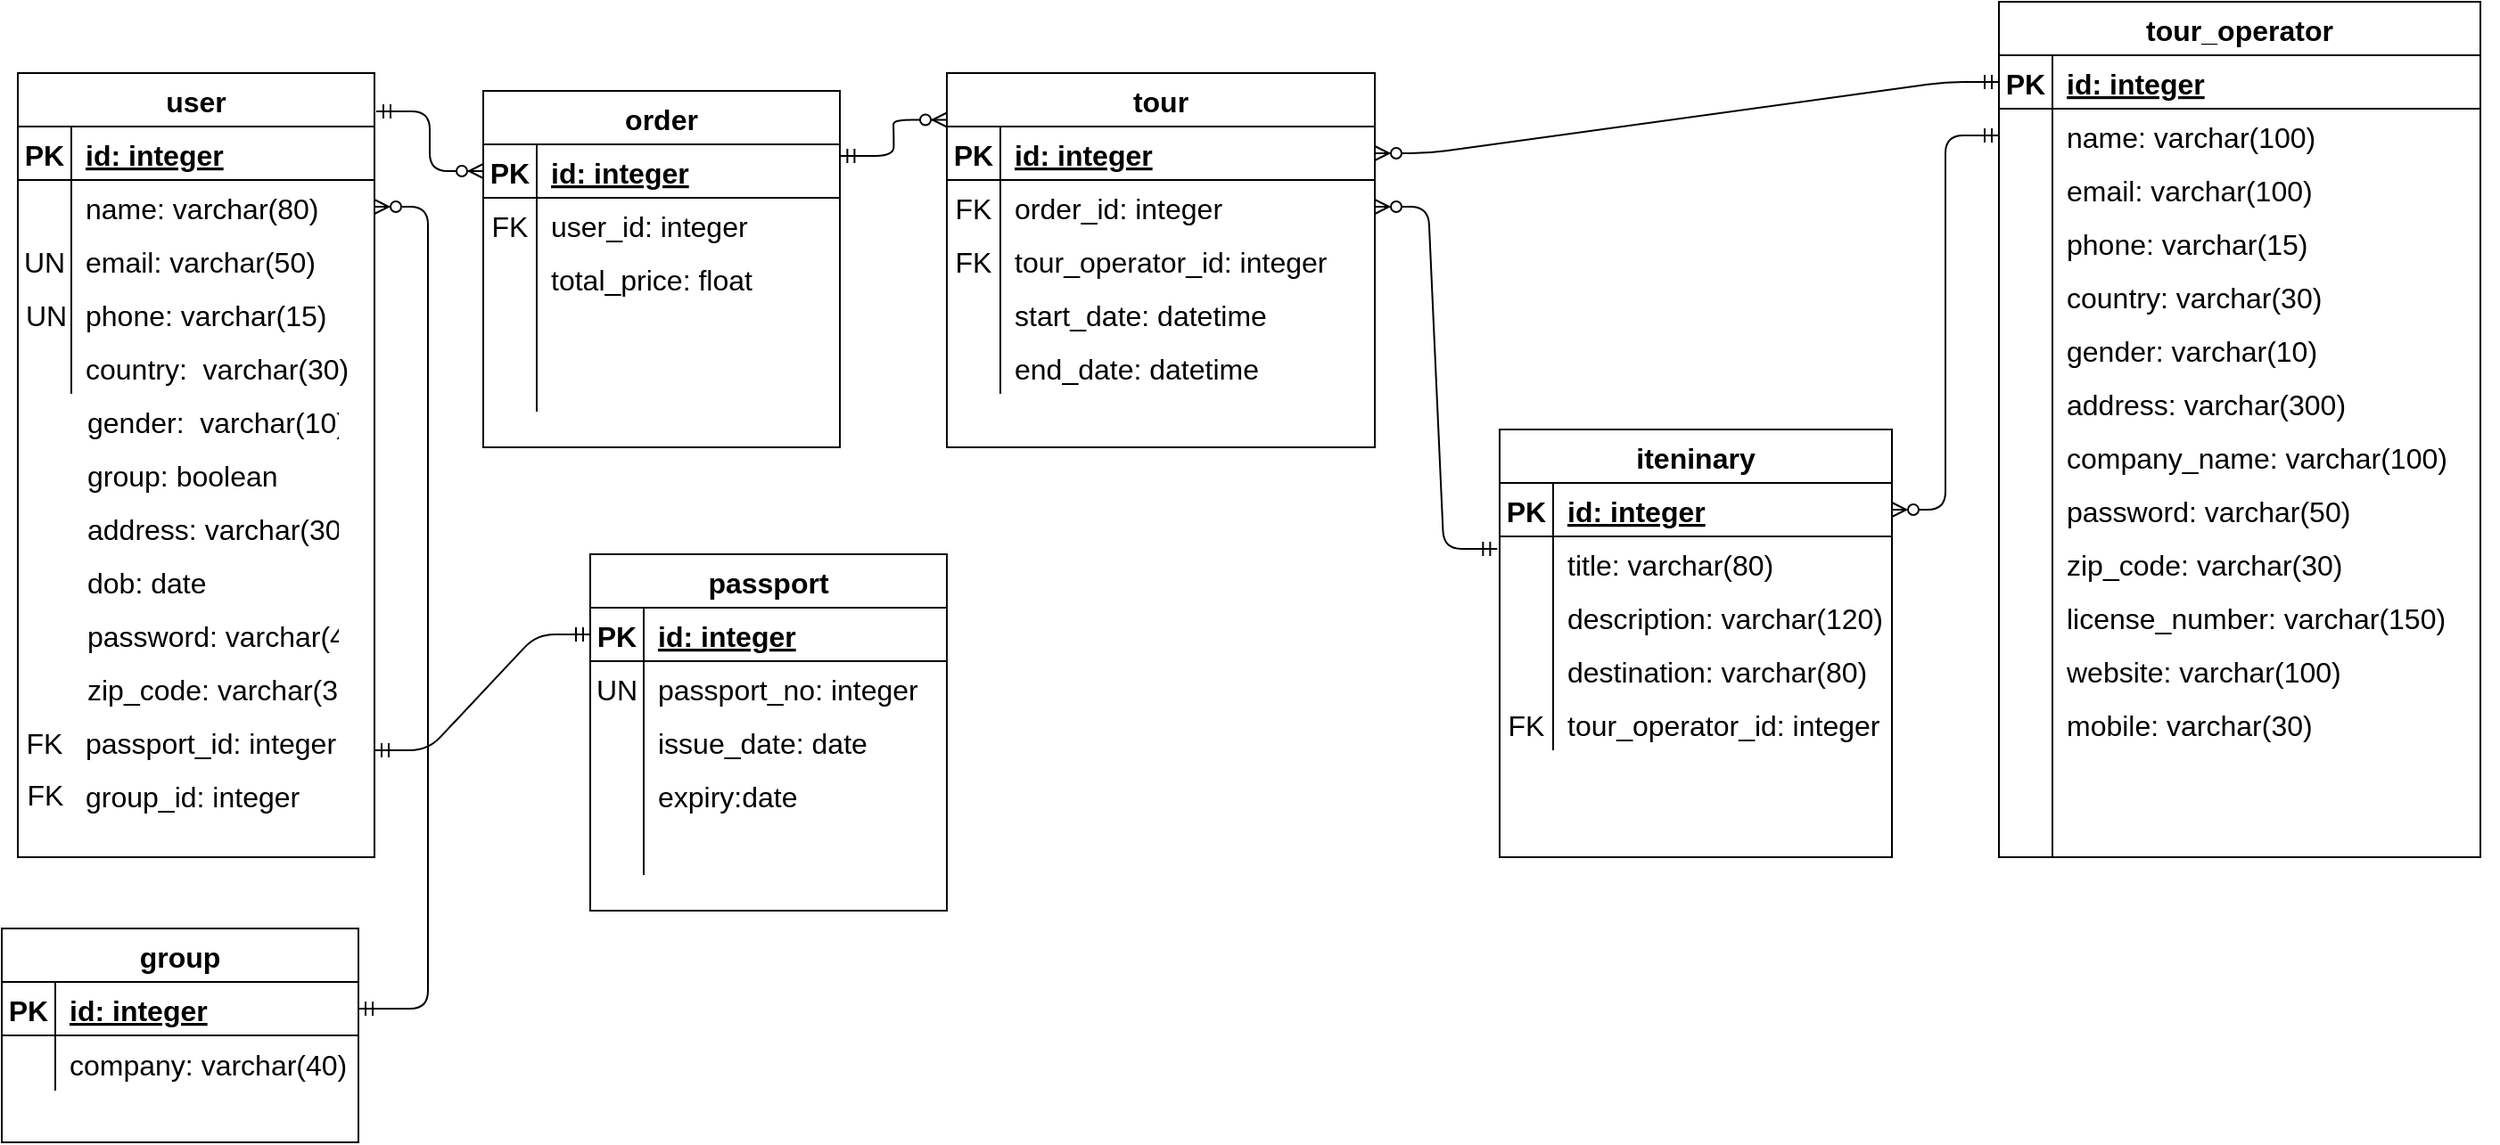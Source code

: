 <mxfile version="13.9.9" type="device"><diagram id="Da2ejsHxi2nJiYC8zxlM" name="Page-1"><mxGraphModel dx="852" dy="494" grid="1" gridSize="10" guides="1" tooltips="1" connect="1" arrows="1" fold="1" page="1" pageScale="1" pageWidth="1100" pageHeight="850" math="0" shadow="0"><root><mxCell id="0"/><mxCell id="1" parent="0"/><mxCell id="a6USynF8h2gaWxlv8OVu-45" value="order" style="shape=table;startSize=30;container=1;collapsible=1;childLayout=tableLayout;fixedRows=1;rowLines=0;fontStyle=1;align=center;resizeLast=1;fontSize=16;" parent="1" vertex="1"><mxGeometry x="590" y="90" width="200" height="200" as="geometry"/></mxCell><mxCell id="a6USynF8h2gaWxlv8OVu-46" value="" style="shape=partialRectangle;collapsible=0;dropTarget=0;pointerEvents=0;fillColor=none;top=0;left=0;bottom=1;right=0;points=[[0,0.5],[1,0.5]];portConstraint=eastwest;fontSize=16;" parent="a6USynF8h2gaWxlv8OVu-45" vertex="1"><mxGeometry y="30" width="200" height="30" as="geometry"/></mxCell><mxCell id="a6USynF8h2gaWxlv8OVu-47" value="PK" style="shape=partialRectangle;connectable=0;fillColor=none;top=0;left=0;bottom=0;right=0;fontStyle=1;overflow=hidden;fontSize=16;" parent="a6USynF8h2gaWxlv8OVu-46" vertex="1"><mxGeometry width="30" height="30" as="geometry"/></mxCell><mxCell id="a6USynF8h2gaWxlv8OVu-48" value="id: integer" style="shape=partialRectangle;connectable=0;fillColor=none;top=0;left=0;bottom=0;right=0;align=left;spacingLeft=6;fontStyle=5;overflow=hidden;fontSize=16;" parent="a6USynF8h2gaWxlv8OVu-46" vertex="1"><mxGeometry x="30" width="170" height="30" as="geometry"/></mxCell><mxCell id="a6USynF8h2gaWxlv8OVu-114" value="" style="shape=partialRectangle;collapsible=0;dropTarget=0;pointerEvents=0;fillColor=none;top=0;left=0;bottom=0;right=0;points=[[0,0.5],[1,0.5]];portConstraint=eastwest;fontSize=16;" parent="a6USynF8h2gaWxlv8OVu-45" vertex="1"><mxGeometry y="60" width="200" height="30" as="geometry"/></mxCell><mxCell id="a6USynF8h2gaWxlv8OVu-115" value="FK" style="shape=partialRectangle;connectable=0;fillColor=none;top=0;left=0;bottom=0;right=0;editable=1;overflow=hidden;fontSize=16;" parent="a6USynF8h2gaWxlv8OVu-114" vertex="1"><mxGeometry width="30" height="30" as="geometry"/></mxCell><mxCell id="a6USynF8h2gaWxlv8OVu-116" value="user_id: integer" style="shape=partialRectangle;connectable=0;fillColor=none;top=0;left=0;bottom=0;right=0;align=left;spacingLeft=6;overflow=hidden;fontSize=16;" parent="a6USynF8h2gaWxlv8OVu-114" vertex="1"><mxGeometry x="30" width="170" height="30" as="geometry"/></mxCell><mxCell id="a6USynF8h2gaWxlv8OVu-52" value="" style="shape=partialRectangle;collapsible=0;dropTarget=0;pointerEvents=0;fillColor=none;top=0;left=0;bottom=0;right=0;points=[[0,0.5],[1,0.5]];portConstraint=eastwest;fontSize=16;" parent="a6USynF8h2gaWxlv8OVu-45" vertex="1"><mxGeometry y="90" width="200" height="30" as="geometry"/></mxCell><mxCell id="a6USynF8h2gaWxlv8OVu-53" value="" style="shape=partialRectangle;connectable=0;fillColor=none;top=0;left=0;bottom=0;right=0;editable=1;overflow=hidden;fontSize=16;" parent="a6USynF8h2gaWxlv8OVu-52" vertex="1"><mxGeometry width="30" height="30" as="geometry"/></mxCell><mxCell id="a6USynF8h2gaWxlv8OVu-54" value="total_price: float" style="shape=partialRectangle;connectable=0;fillColor=none;top=0;left=0;bottom=0;right=0;align=left;spacingLeft=6;overflow=hidden;fontSize=16;" parent="a6USynF8h2gaWxlv8OVu-52" vertex="1"><mxGeometry x="30" width="170" height="30" as="geometry"/></mxCell><mxCell id="a6USynF8h2gaWxlv8OVu-49" value="" style="shape=partialRectangle;collapsible=0;dropTarget=0;pointerEvents=0;fillColor=none;top=0;left=0;bottom=0;right=0;points=[[0,0.5],[1,0.5]];portConstraint=eastwest;fontSize=16;" parent="a6USynF8h2gaWxlv8OVu-45" vertex="1"><mxGeometry y="120" width="200" height="30" as="geometry"/></mxCell><mxCell id="a6USynF8h2gaWxlv8OVu-50" value="" style="shape=partialRectangle;connectable=0;fillColor=none;top=0;left=0;bottom=0;right=0;editable=1;overflow=hidden;fontSize=16;" parent="a6USynF8h2gaWxlv8OVu-49" vertex="1"><mxGeometry width="30" height="30" as="geometry"/></mxCell><mxCell id="a6USynF8h2gaWxlv8OVu-51" value="" style="shape=partialRectangle;connectable=0;fillColor=none;top=0;left=0;bottom=0;right=0;align=left;spacingLeft=6;overflow=hidden;fontSize=16;" parent="a6USynF8h2gaWxlv8OVu-49" vertex="1"><mxGeometry x="30" width="170" height="30" as="geometry"/></mxCell><mxCell id="iSqsPtqDj1TWasRG_8F7-88" value="" style="shape=partialRectangle;collapsible=0;dropTarget=0;pointerEvents=0;fillColor=none;top=0;left=0;bottom=0;right=0;points=[[0,0.5],[1,0.5]];portConstraint=eastwest;fontSize=16;" parent="a6USynF8h2gaWxlv8OVu-45" vertex="1"><mxGeometry y="150" width="200" height="30" as="geometry"/></mxCell><mxCell id="iSqsPtqDj1TWasRG_8F7-89" value="" style="shape=partialRectangle;connectable=0;fillColor=none;top=0;left=0;bottom=0;right=0;editable=1;overflow=hidden;fontSize=16;" parent="iSqsPtqDj1TWasRG_8F7-88" vertex="1"><mxGeometry width="30" height="30" as="geometry"/></mxCell><mxCell id="iSqsPtqDj1TWasRG_8F7-90" value="" style="shape=partialRectangle;connectable=0;fillColor=none;top=0;left=0;bottom=0;right=0;align=left;spacingLeft=6;overflow=hidden;fontSize=16;" parent="iSqsPtqDj1TWasRG_8F7-88" vertex="1"><mxGeometry x="30" width="170" height="30" as="geometry"/></mxCell><mxCell id="a6USynF8h2gaWxlv8OVu-71" value="iteninary" style="shape=table;startSize=30;container=1;collapsible=1;childLayout=tableLayout;fixedRows=1;rowLines=0;fontStyle=1;align=center;resizeLast=1;fontSize=16;" parent="1" vertex="1"><mxGeometry x="1160" y="280" width="220" height="240" as="geometry"/></mxCell><mxCell id="a6USynF8h2gaWxlv8OVu-72" value="" style="shape=partialRectangle;collapsible=0;dropTarget=0;pointerEvents=0;fillColor=none;top=0;left=0;bottom=1;right=0;points=[[0,0.5],[1,0.5]];portConstraint=eastwest;fontSize=16;" parent="a6USynF8h2gaWxlv8OVu-71" vertex="1"><mxGeometry y="30" width="220" height="30" as="geometry"/></mxCell><mxCell id="a6USynF8h2gaWxlv8OVu-73" value="PK" style="shape=partialRectangle;connectable=0;fillColor=none;top=0;left=0;bottom=0;right=0;fontStyle=1;overflow=hidden;fontSize=16;" parent="a6USynF8h2gaWxlv8OVu-72" vertex="1"><mxGeometry width="30" height="30" as="geometry"/></mxCell><mxCell id="a6USynF8h2gaWxlv8OVu-74" value="id: integer" style="shape=partialRectangle;connectable=0;fillColor=none;top=0;left=0;bottom=0;right=0;align=left;spacingLeft=6;fontStyle=5;overflow=hidden;fontSize=16;" parent="a6USynF8h2gaWxlv8OVu-72" vertex="1"><mxGeometry x="30" width="190" height="30" as="geometry"/></mxCell><mxCell id="a6USynF8h2gaWxlv8OVu-75" value="" style="shape=partialRectangle;collapsible=0;dropTarget=0;pointerEvents=0;fillColor=none;top=0;left=0;bottom=0;right=0;points=[[0,0.5],[1,0.5]];portConstraint=eastwest;fontSize=16;" parent="a6USynF8h2gaWxlv8OVu-71" vertex="1"><mxGeometry y="60" width="220" height="30" as="geometry"/></mxCell><mxCell id="a6USynF8h2gaWxlv8OVu-76" value="" style="shape=partialRectangle;connectable=0;fillColor=none;top=0;left=0;bottom=0;right=0;editable=1;overflow=hidden;fontSize=16;" parent="a6USynF8h2gaWxlv8OVu-75" vertex="1"><mxGeometry width="30" height="30" as="geometry"/></mxCell><mxCell id="a6USynF8h2gaWxlv8OVu-77" value="title: varchar(80)" style="shape=partialRectangle;connectable=0;fillColor=none;top=0;left=0;bottom=0;right=0;align=left;spacingLeft=6;overflow=hidden;fontSize=16;fontStyle=0" parent="a6USynF8h2gaWxlv8OVu-75" vertex="1"><mxGeometry x="30" width="190" height="30" as="geometry"/></mxCell><mxCell id="a6USynF8h2gaWxlv8OVu-78" value="" style="shape=partialRectangle;collapsible=0;dropTarget=0;pointerEvents=0;fillColor=none;top=0;left=0;bottom=0;right=0;points=[[0,0.5],[1,0.5]];portConstraint=eastwest;fontSize=16;" parent="a6USynF8h2gaWxlv8OVu-71" vertex="1"><mxGeometry y="90" width="220" height="30" as="geometry"/></mxCell><mxCell id="a6USynF8h2gaWxlv8OVu-79" value="" style="shape=partialRectangle;connectable=0;fillColor=none;top=0;left=0;bottom=0;right=0;editable=1;overflow=hidden;fontSize=16;" parent="a6USynF8h2gaWxlv8OVu-78" vertex="1"><mxGeometry width="30" height="30" as="geometry"/></mxCell><mxCell id="a6USynF8h2gaWxlv8OVu-80" value="description: varchar(120)" style="shape=partialRectangle;connectable=0;fillColor=none;top=0;left=0;bottom=0;right=0;align=left;spacingLeft=6;overflow=hidden;fontSize=16;" parent="a6USynF8h2gaWxlv8OVu-78" vertex="1"><mxGeometry x="30" width="190" height="30" as="geometry"/></mxCell><mxCell id="a6USynF8h2gaWxlv8OVu-81" value="" style="shape=partialRectangle;collapsible=0;dropTarget=0;pointerEvents=0;fillColor=none;top=0;left=0;bottom=0;right=0;points=[[0,0.5],[1,0.5]];portConstraint=eastwest;fontSize=16;" parent="a6USynF8h2gaWxlv8OVu-71" vertex="1"><mxGeometry y="120" width="220" height="30" as="geometry"/></mxCell><mxCell id="a6USynF8h2gaWxlv8OVu-82" value="" style="shape=partialRectangle;connectable=0;fillColor=none;top=0;left=0;bottom=0;right=0;editable=1;overflow=hidden;fontSize=16;" parent="a6USynF8h2gaWxlv8OVu-81" vertex="1"><mxGeometry width="30" height="30" as="geometry"/></mxCell><mxCell id="a6USynF8h2gaWxlv8OVu-83" value="destination: varchar(80)" style="shape=partialRectangle;connectable=0;fillColor=none;top=0;left=0;bottom=0;right=0;align=left;spacingLeft=6;overflow=hidden;fontSize=16;" parent="a6USynF8h2gaWxlv8OVu-81" vertex="1"><mxGeometry x="30" width="190" height="30" as="geometry"/></mxCell><mxCell id="oy1CyoADvUpf__YZlZbS-114" value="" style="shape=partialRectangle;collapsible=0;dropTarget=0;pointerEvents=0;fillColor=none;top=0;left=0;bottom=0;right=0;points=[[0,0.5],[1,0.5]];portConstraint=eastwest;fontSize=16;" vertex="1" parent="a6USynF8h2gaWxlv8OVu-71"><mxGeometry y="150" width="220" height="30" as="geometry"/></mxCell><mxCell id="oy1CyoADvUpf__YZlZbS-115" value="FK" style="shape=partialRectangle;connectable=0;fillColor=none;top=0;left=0;bottom=0;right=0;editable=1;overflow=hidden;fontSize=16;" vertex="1" parent="oy1CyoADvUpf__YZlZbS-114"><mxGeometry width="30" height="30" as="geometry"/></mxCell><mxCell id="oy1CyoADvUpf__YZlZbS-116" value="tour_operator_id: integer" style="shape=partialRectangle;connectable=0;fillColor=none;top=0;left=0;bottom=0;right=0;align=left;spacingLeft=6;overflow=hidden;fontSize=16;" vertex="1" parent="oy1CyoADvUpf__YZlZbS-114"><mxGeometry x="30" width="190" height="30" as="geometry"/></mxCell><mxCell id="a6USynF8h2gaWxlv8OVu-100" value="" style="edgeStyle=entityRelationEdgeStyle;fontSize=16;html=1;endArrow=ERzeroToMany;startArrow=ERmandOne;entryX=1;entryY=0.5;entryDx=0;entryDy=0;exitX=0;exitY=0.5;exitDx=0;exitDy=0;" parent="1" source="a6USynF8h2gaWxlv8OVu-62" target="a6USynF8h2gaWxlv8OVu-72" edge="1"><mxGeometry width="100" height="100" relative="1" as="geometry"><mxPoint x="323" y="440" as="sourcePoint"/><mxPoint x="420" y="320" as="targetPoint"/></mxGeometry></mxCell><mxCell id="a6USynF8h2gaWxlv8OVu-102" value="" style="edgeStyle=entityRelationEdgeStyle;fontSize=16;html=1;endArrow=ERzeroToMany;startArrow=ERmandOne;exitX=1.005;exitY=0.049;exitDx=0;exitDy=0;exitPerimeter=0;entryX=0;entryY=0.5;entryDx=0;entryDy=0;" parent="1" source="a6USynF8h2gaWxlv8OVu-19" target="a6USynF8h2gaWxlv8OVu-46" edge="1"><mxGeometry width="100" height="100" relative="1" as="geometry"><mxPoint x="333" y="128" as="sourcePoint"/><mxPoint x="562" y="70" as="targetPoint"/></mxGeometry></mxCell><mxCell id="iSqsPtqDj1TWasRG_8F7-46" value="group" style="shape=table;startSize=30;container=1;collapsible=1;childLayout=tableLayout;fixedRows=1;rowLines=0;fontStyle=1;align=center;resizeLast=1;fontSize=16;" parent="1" vertex="1"><mxGeometry x="320" y="560" width="200" height="120" as="geometry"/></mxCell><mxCell id="iSqsPtqDj1TWasRG_8F7-47" value="" style="shape=partialRectangle;collapsible=0;dropTarget=0;pointerEvents=0;fillColor=none;top=0;left=0;bottom=1;right=0;points=[[0,0.5],[1,0.5]];portConstraint=eastwest;fontSize=16;" parent="iSqsPtqDj1TWasRG_8F7-46" vertex="1"><mxGeometry y="30" width="200" height="30" as="geometry"/></mxCell><mxCell id="iSqsPtqDj1TWasRG_8F7-48" value="PK" style="shape=partialRectangle;connectable=0;fillColor=none;top=0;left=0;bottom=0;right=0;fontStyle=1;overflow=hidden;fontSize=16;" parent="iSqsPtqDj1TWasRG_8F7-47" vertex="1"><mxGeometry width="30" height="30" as="geometry"/></mxCell><mxCell id="iSqsPtqDj1TWasRG_8F7-49" value="id: integer" style="shape=partialRectangle;connectable=0;fillColor=none;top=0;left=0;bottom=0;right=0;align=left;spacingLeft=6;fontStyle=5;overflow=hidden;fontSize=16;" parent="iSqsPtqDj1TWasRG_8F7-47" vertex="1"><mxGeometry x="30" width="170" height="30" as="geometry"/></mxCell><mxCell id="iSqsPtqDj1TWasRG_8F7-50" value="" style="shape=partialRectangle;collapsible=0;dropTarget=0;pointerEvents=0;fillColor=none;top=0;left=0;bottom=0;right=0;points=[[0,0.5],[1,0.5]];portConstraint=eastwest;fontSize=16;" parent="iSqsPtqDj1TWasRG_8F7-46" vertex="1"><mxGeometry y="60" width="200" height="31" as="geometry"/></mxCell><mxCell id="iSqsPtqDj1TWasRG_8F7-51" value="" style="shape=partialRectangle;connectable=0;fillColor=none;top=0;left=0;bottom=0;right=0;editable=1;overflow=hidden;fontSize=16;" parent="iSqsPtqDj1TWasRG_8F7-50" vertex="1"><mxGeometry width="30" height="31" as="geometry"/></mxCell><mxCell id="iSqsPtqDj1TWasRG_8F7-52" value="company: varchar(40)" style="shape=partialRectangle;connectable=0;fillColor=none;top=0;left=0;bottom=0;right=0;align=left;spacingLeft=6;overflow=hidden;fontSize=16;" parent="iSqsPtqDj1TWasRG_8F7-50" vertex="1"><mxGeometry x="30" width="170" height="31" as="geometry"/></mxCell><mxCell id="M0_MGIrFBbhq-MOaM2sU-30" value="" style="group;fontSize=16;" parent="1" vertex="1" connectable="0"><mxGeometry x="1450" y="40" width="270" height="510" as="geometry"/></mxCell><mxCell id="a6USynF8h2gaWxlv8OVu-58" value="tour_operator" style="shape=table;startSize=30;container=1;collapsible=1;childLayout=tableLayout;fixedRows=1;rowLines=0;fontStyle=1;align=center;resizeLast=1;fontSize=16;" parent="M0_MGIrFBbhq-MOaM2sU-30" vertex="1"><mxGeometry x="-10" width="270" height="480" as="geometry"/></mxCell><mxCell id="a6USynF8h2gaWxlv8OVu-59" value="" style="shape=partialRectangle;collapsible=0;dropTarget=0;pointerEvents=0;fillColor=none;top=0;left=0;bottom=1;right=0;points=[[0,0.5],[1,0.5]];portConstraint=eastwest;fontSize=16;" parent="a6USynF8h2gaWxlv8OVu-58" vertex="1"><mxGeometry y="30" width="270" height="30" as="geometry"/></mxCell><mxCell id="a6USynF8h2gaWxlv8OVu-60" value="PK" style="shape=partialRectangle;connectable=0;fillColor=none;top=0;left=0;bottom=0;right=0;fontStyle=1;overflow=hidden;fontSize=16;" parent="a6USynF8h2gaWxlv8OVu-59" vertex="1"><mxGeometry width="30" height="30" as="geometry"/></mxCell><mxCell id="a6USynF8h2gaWxlv8OVu-61" value="id: integer" style="shape=partialRectangle;connectable=0;fillColor=none;top=0;left=0;bottom=0;right=0;align=left;spacingLeft=6;fontStyle=5;overflow=hidden;fontSize=16;" parent="a6USynF8h2gaWxlv8OVu-59" vertex="1"><mxGeometry x="30" width="240" height="30" as="geometry"/></mxCell><mxCell id="a6USynF8h2gaWxlv8OVu-62" value="" style="shape=partialRectangle;collapsible=0;dropTarget=0;pointerEvents=0;fillColor=none;top=0;left=0;bottom=0;right=0;points=[[0,0.5],[1,0.5]];portConstraint=eastwest;fontSize=16;" parent="a6USynF8h2gaWxlv8OVu-58" vertex="1"><mxGeometry y="60" width="270" height="30" as="geometry"/></mxCell><mxCell id="a6USynF8h2gaWxlv8OVu-63" value="" style="shape=partialRectangle;connectable=0;fillColor=none;top=0;left=0;bottom=0;right=0;editable=1;overflow=hidden;fontSize=16;" parent="a6USynF8h2gaWxlv8OVu-62" vertex="1"><mxGeometry width="30" height="30" as="geometry"/></mxCell><mxCell id="a6USynF8h2gaWxlv8OVu-64" value="name: varchar(100)" style="shape=partialRectangle;connectable=0;fillColor=none;top=0;left=0;bottom=0;right=0;align=left;spacingLeft=6;overflow=hidden;fontSize=16;" parent="a6USynF8h2gaWxlv8OVu-62" vertex="1"><mxGeometry x="30" width="240" height="30" as="geometry"/></mxCell><mxCell id="a6USynF8h2gaWxlv8OVu-65" value="" style="shape=partialRectangle;collapsible=0;dropTarget=0;pointerEvents=0;fillColor=none;top=0;left=0;bottom=0;right=0;points=[[0,0.5],[1,0.5]];portConstraint=eastwest;fontSize=16;" parent="a6USynF8h2gaWxlv8OVu-58" vertex="1"><mxGeometry y="90" width="270" height="30" as="geometry"/></mxCell><mxCell id="a6USynF8h2gaWxlv8OVu-66" value="" style="shape=partialRectangle;connectable=0;fillColor=none;top=0;left=0;bottom=0;right=0;editable=1;overflow=hidden;fontSize=16;" parent="a6USynF8h2gaWxlv8OVu-65" vertex="1"><mxGeometry width="30" height="30" as="geometry"/></mxCell><mxCell id="a6USynF8h2gaWxlv8OVu-67" value="email: varchar(100)" style="shape=partialRectangle;connectable=0;fillColor=none;top=0;left=0;bottom=0;right=0;align=left;spacingLeft=6;overflow=hidden;fontSize=16;" parent="a6USynF8h2gaWxlv8OVu-65" vertex="1"><mxGeometry x="30" width="240" height="30" as="geometry"/></mxCell><mxCell id="a6USynF8h2gaWxlv8OVu-68" value="" style="shape=partialRectangle;collapsible=0;dropTarget=0;pointerEvents=0;fillColor=none;top=0;left=0;bottom=0;right=0;points=[[0,0.5],[1,0.5]];portConstraint=eastwest;fontSize=16;" parent="a6USynF8h2gaWxlv8OVu-58" vertex="1"><mxGeometry y="120" width="270" height="30" as="geometry"/></mxCell><mxCell id="a6USynF8h2gaWxlv8OVu-69" value="" style="shape=partialRectangle;connectable=0;fillColor=none;top=0;left=0;bottom=0;right=0;editable=1;overflow=hidden;fontSize=16;" parent="a6USynF8h2gaWxlv8OVu-68" vertex="1"><mxGeometry width="30" height="30" as="geometry"/></mxCell><mxCell id="a6USynF8h2gaWxlv8OVu-70" value="phone: varchar(15)" style="shape=partialRectangle;connectable=0;fillColor=none;top=0;left=0;bottom=0;right=0;align=left;spacingLeft=6;overflow=hidden;fontSize=16;" parent="a6USynF8h2gaWxlv8OVu-68" vertex="1"><mxGeometry x="30" width="240" height="30" as="geometry"/></mxCell><mxCell id="oy1CyoADvUpf__YZlZbS-77" value="" style="shape=partialRectangle;collapsible=0;dropTarget=0;pointerEvents=0;fillColor=none;top=0;left=0;bottom=0;right=0;points=[[0,0.5],[1,0.5]];portConstraint=eastwest;fontSize=16;" vertex="1" parent="a6USynF8h2gaWxlv8OVu-58"><mxGeometry y="150" width="270" height="30" as="geometry"/></mxCell><mxCell id="oy1CyoADvUpf__YZlZbS-78" value="" style="shape=partialRectangle;connectable=0;fillColor=none;top=0;left=0;bottom=0;right=0;editable=1;overflow=hidden;fontSize=16;" vertex="1" parent="oy1CyoADvUpf__YZlZbS-77"><mxGeometry width="30" height="30" as="geometry"/></mxCell><mxCell id="oy1CyoADvUpf__YZlZbS-79" value="country: varchar(30)" style="shape=partialRectangle;connectable=0;fillColor=none;top=0;left=0;bottom=0;right=0;align=left;spacingLeft=6;overflow=hidden;fontSize=16;" vertex="1" parent="oy1CyoADvUpf__YZlZbS-77"><mxGeometry x="30" width="240" height="30" as="geometry"/></mxCell><mxCell id="oy1CyoADvUpf__YZlZbS-80" value="" style="shape=partialRectangle;collapsible=0;dropTarget=0;pointerEvents=0;fillColor=none;top=0;left=0;bottom=0;right=0;points=[[0,0.5],[1,0.5]];portConstraint=eastwest;fontSize=16;" vertex="1" parent="a6USynF8h2gaWxlv8OVu-58"><mxGeometry y="180" width="270" height="30" as="geometry"/></mxCell><mxCell id="oy1CyoADvUpf__YZlZbS-81" value="" style="shape=partialRectangle;connectable=0;fillColor=none;top=0;left=0;bottom=0;right=0;editable=1;overflow=hidden;fontSize=16;" vertex="1" parent="oy1CyoADvUpf__YZlZbS-80"><mxGeometry width="30" height="30" as="geometry"/></mxCell><mxCell id="oy1CyoADvUpf__YZlZbS-82" value="gender: varchar(10)" style="shape=partialRectangle;connectable=0;fillColor=none;top=0;left=0;bottom=0;right=0;align=left;spacingLeft=6;overflow=hidden;fontSize=16;" vertex="1" parent="oy1CyoADvUpf__YZlZbS-80"><mxGeometry x="30" width="240" height="30" as="geometry"/></mxCell><mxCell id="oy1CyoADvUpf__YZlZbS-83" value="" style="shape=partialRectangle;collapsible=0;dropTarget=0;pointerEvents=0;fillColor=none;top=0;left=0;bottom=0;right=0;points=[[0,0.5],[1,0.5]];portConstraint=eastwest;fontSize=16;" vertex="1" parent="a6USynF8h2gaWxlv8OVu-58"><mxGeometry y="210" width="270" height="30" as="geometry"/></mxCell><mxCell id="oy1CyoADvUpf__YZlZbS-84" value="" style="shape=partialRectangle;connectable=0;fillColor=none;top=0;left=0;bottom=0;right=0;editable=1;overflow=hidden;fontSize=16;" vertex="1" parent="oy1CyoADvUpf__YZlZbS-83"><mxGeometry width="30" height="30" as="geometry"/></mxCell><mxCell id="oy1CyoADvUpf__YZlZbS-85" value="address: varchar(300)" style="shape=partialRectangle;connectable=0;fillColor=none;top=0;left=0;bottom=0;right=0;align=left;spacingLeft=6;overflow=hidden;fontSize=16;" vertex="1" parent="oy1CyoADvUpf__YZlZbS-83"><mxGeometry x="30" width="240" height="30" as="geometry"/></mxCell><mxCell id="oy1CyoADvUpf__YZlZbS-86" value="" style="shape=partialRectangle;collapsible=0;dropTarget=0;pointerEvents=0;fillColor=none;top=0;left=0;bottom=0;right=0;points=[[0,0.5],[1,0.5]];portConstraint=eastwest;fontSize=16;" vertex="1" parent="a6USynF8h2gaWxlv8OVu-58"><mxGeometry y="240" width="270" height="30" as="geometry"/></mxCell><mxCell id="oy1CyoADvUpf__YZlZbS-87" value="" style="shape=partialRectangle;connectable=0;fillColor=none;top=0;left=0;bottom=0;right=0;editable=1;overflow=hidden;fontSize=16;" vertex="1" parent="oy1CyoADvUpf__YZlZbS-86"><mxGeometry width="30" height="30" as="geometry"/></mxCell><mxCell id="oy1CyoADvUpf__YZlZbS-88" value="company_name: varchar(100)" style="shape=partialRectangle;connectable=0;fillColor=none;top=0;left=0;bottom=0;right=0;align=left;spacingLeft=6;overflow=hidden;fontSize=16;" vertex="1" parent="oy1CyoADvUpf__YZlZbS-86"><mxGeometry x="30" width="240" height="30" as="geometry"/></mxCell><mxCell id="oy1CyoADvUpf__YZlZbS-89" value="" style="shape=partialRectangle;collapsible=0;dropTarget=0;pointerEvents=0;fillColor=none;top=0;left=0;bottom=0;right=0;points=[[0,0.5],[1,0.5]];portConstraint=eastwest;fontSize=16;" vertex="1" parent="a6USynF8h2gaWxlv8OVu-58"><mxGeometry y="270" width="270" height="30" as="geometry"/></mxCell><mxCell id="oy1CyoADvUpf__YZlZbS-90" value="" style="shape=partialRectangle;connectable=0;fillColor=none;top=0;left=0;bottom=0;right=0;editable=1;overflow=hidden;fontSize=16;" vertex="1" parent="oy1CyoADvUpf__YZlZbS-89"><mxGeometry width="30" height="30" as="geometry"/></mxCell><mxCell id="oy1CyoADvUpf__YZlZbS-91" value="password: varchar(50)" style="shape=partialRectangle;connectable=0;fillColor=none;top=0;left=0;bottom=0;right=0;align=left;spacingLeft=6;overflow=hidden;fontSize=16;" vertex="1" parent="oy1CyoADvUpf__YZlZbS-89"><mxGeometry x="30" width="240" height="30" as="geometry"/></mxCell><mxCell id="oy1CyoADvUpf__YZlZbS-92" value="" style="shape=partialRectangle;collapsible=0;dropTarget=0;pointerEvents=0;fillColor=none;top=0;left=0;bottom=0;right=0;points=[[0,0.5],[1,0.5]];portConstraint=eastwest;fontSize=16;" vertex="1" parent="a6USynF8h2gaWxlv8OVu-58"><mxGeometry y="300" width="270" height="30" as="geometry"/></mxCell><mxCell id="oy1CyoADvUpf__YZlZbS-93" value="" style="shape=partialRectangle;connectable=0;fillColor=none;top=0;left=0;bottom=0;right=0;editable=1;overflow=hidden;fontSize=16;" vertex="1" parent="oy1CyoADvUpf__YZlZbS-92"><mxGeometry width="30" height="30" as="geometry"/></mxCell><mxCell id="oy1CyoADvUpf__YZlZbS-94" value="zip_code: varchar(30)" style="shape=partialRectangle;connectable=0;fillColor=none;top=0;left=0;bottom=0;right=0;align=left;spacingLeft=6;overflow=hidden;fontSize=16;" vertex="1" parent="oy1CyoADvUpf__YZlZbS-92"><mxGeometry x="30" width="240" height="30" as="geometry"/></mxCell><mxCell id="oy1CyoADvUpf__YZlZbS-95" value="" style="shape=partialRectangle;collapsible=0;dropTarget=0;pointerEvents=0;fillColor=none;top=0;left=0;bottom=0;right=0;points=[[0,0.5],[1,0.5]];portConstraint=eastwest;fontSize=16;" vertex="1" parent="a6USynF8h2gaWxlv8OVu-58"><mxGeometry y="330" width="270" height="30" as="geometry"/></mxCell><mxCell id="oy1CyoADvUpf__YZlZbS-96" value="" style="shape=partialRectangle;connectable=0;fillColor=none;top=0;left=0;bottom=0;right=0;editable=1;overflow=hidden;fontSize=16;" vertex="1" parent="oy1CyoADvUpf__YZlZbS-95"><mxGeometry width="30" height="30" as="geometry"/></mxCell><mxCell id="oy1CyoADvUpf__YZlZbS-97" value="license_number: varchar(150)" style="shape=partialRectangle;connectable=0;fillColor=none;top=0;left=0;bottom=0;right=0;align=left;spacingLeft=6;overflow=hidden;fontSize=16;" vertex="1" parent="oy1CyoADvUpf__YZlZbS-95"><mxGeometry x="30" width="240" height="30" as="geometry"/></mxCell><mxCell id="oy1CyoADvUpf__YZlZbS-98" value="" style="shape=partialRectangle;collapsible=0;dropTarget=0;pointerEvents=0;fillColor=none;top=0;left=0;bottom=0;right=0;points=[[0,0.5],[1,0.5]];portConstraint=eastwest;fontSize=16;" vertex="1" parent="a6USynF8h2gaWxlv8OVu-58"><mxGeometry y="360" width="270" height="30" as="geometry"/></mxCell><mxCell id="oy1CyoADvUpf__YZlZbS-99" value="" style="shape=partialRectangle;connectable=0;fillColor=none;top=0;left=0;bottom=0;right=0;editable=1;overflow=hidden;fontSize=16;" vertex="1" parent="oy1CyoADvUpf__YZlZbS-98"><mxGeometry width="30" height="30" as="geometry"/></mxCell><mxCell id="oy1CyoADvUpf__YZlZbS-100" value="website: varchar(100)" style="shape=partialRectangle;connectable=0;fillColor=none;top=0;left=0;bottom=0;right=0;align=left;spacingLeft=6;overflow=hidden;fontSize=16;" vertex="1" parent="oy1CyoADvUpf__YZlZbS-98"><mxGeometry x="30" width="240" height="30" as="geometry"/></mxCell><mxCell id="oy1CyoADvUpf__YZlZbS-101" value="" style="shape=partialRectangle;collapsible=0;dropTarget=0;pointerEvents=0;fillColor=none;top=0;left=0;bottom=0;right=0;points=[[0,0.5],[1,0.5]];portConstraint=eastwest;fontSize=16;" vertex="1" parent="a6USynF8h2gaWxlv8OVu-58"><mxGeometry y="390" width="270" height="30" as="geometry"/></mxCell><mxCell id="oy1CyoADvUpf__YZlZbS-102" value="" style="shape=partialRectangle;connectable=0;fillColor=none;top=0;left=0;bottom=0;right=0;editable=1;overflow=hidden;fontSize=16;" vertex="1" parent="oy1CyoADvUpf__YZlZbS-101"><mxGeometry width="30" height="30" as="geometry"/></mxCell><mxCell id="oy1CyoADvUpf__YZlZbS-103" value="mobile: varchar(30)" style="shape=partialRectangle;connectable=0;fillColor=none;top=0;left=0;bottom=0;right=0;align=left;spacingLeft=6;overflow=hidden;fontSize=16;" vertex="1" parent="oy1CyoADvUpf__YZlZbS-101"><mxGeometry x="30" width="240" height="30" as="geometry"/></mxCell><mxCell id="oy1CyoADvUpf__YZlZbS-104" value="" style="shape=partialRectangle;collapsible=0;dropTarget=0;pointerEvents=0;fillColor=none;top=0;left=0;bottom=0;right=0;points=[[0,0.5],[1,0.5]];portConstraint=eastwest;fontSize=16;" vertex="1" parent="a6USynF8h2gaWxlv8OVu-58"><mxGeometry y="420" width="270" height="30" as="geometry"/></mxCell><mxCell id="oy1CyoADvUpf__YZlZbS-105" value="" style="shape=partialRectangle;connectable=0;fillColor=none;top=0;left=0;bottom=0;right=0;editable=1;overflow=hidden;fontSize=16;" vertex="1" parent="oy1CyoADvUpf__YZlZbS-104"><mxGeometry width="30" height="30" as="geometry"/></mxCell><mxCell id="oy1CyoADvUpf__YZlZbS-106" value="" style="shape=partialRectangle;connectable=0;fillColor=none;top=0;left=0;bottom=0;right=0;align=left;spacingLeft=6;overflow=hidden;fontSize=16;" vertex="1" parent="oy1CyoADvUpf__YZlZbS-104"><mxGeometry x="30" width="240" height="30" as="geometry"/></mxCell><mxCell id="oy1CyoADvUpf__YZlZbS-107" value="" style="shape=partialRectangle;collapsible=0;dropTarget=0;pointerEvents=0;fillColor=none;top=0;left=0;bottom=0;right=0;points=[[0,0.5],[1,0.5]];portConstraint=eastwest;fontSize=16;" vertex="1" parent="a6USynF8h2gaWxlv8OVu-58"><mxGeometry y="450" width="270" height="30" as="geometry"/></mxCell><mxCell id="oy1CyoADvUpf__YZlZbS-108" value="" style="shape=partialRectangle;connectable=0;fillColor=none;top=0;left=0;bottom=0;right=0;editable=1;overflow=hidden;fontSize=16;" vertex="1" parent="oy1CyoADvUpf__YZlZbS-107"><mxGeometry width="30" height="30" as="geometry"/></mxCell><mxCell id="oy1CyoADvUpf__YZlZbS-109" value="" style="shape=partialRectangle;connectable=0;fillColor=none;top=0;left=0;bottom=0;right=0;align=left;spacingLeft=6;overflow=hidden;fontSize=16;" vertex="1" parent="oy1CyoADvUpf__YZlZbS-107"><mxGeometry x="30" width="240" height="30" as="geometry"/></mxCell><mxCell id="M0_MGIrFBbhq-MOaM2sU-31" value="tour" style="shape=table;startSize=30;container=1;collapsible=1;childLayout=tableLayout;fixedRows=1;rowLines=0;fontStyle=1;align=center;resizeLast=1;fontSize=16;" parent="1" vertex="1"><mxGeometry x="850" y="80" width="240" height="210" as="geometry"/></mxCell><mxCell id="M0_MGIrFBbhq-MOaM2sU-32" value="" style="shape=partialRectangle;collapsible=0;dropTarget=0;pointerEvents=0;fillColor=none;top=0;left=0;bottom=1;right=0;points=[[0,0.5],[1,0.5]];portConstraint=eastwest;fontSize=16;" parent="M0_MGIrFBbhq-MOaM2sU-31" vertex="1"><mxGeometry y="30" width="240" height="30" as="geometry"/></mxCell><mxCell id="M0_MGIrFBbhq-MOaM2sU-33" value="PK" style="shape=partialRectangle;connectable=0;fillColor=none;top=0;left=0;bottom=0;right=0;fontStyle=1;overflow=hidden;fontSize=16;" parent="M0_MGIrFBbhq-MOaM2sU-32" vertex="1"><mxGeometry width="30" height="30" as="geometry"/></mxCell><mxCell id="M0_MGIrFBbhq-MOaM2sU-34" value="id: integer" style="shape=partialRectangle;connectable=0;fillColor=none;top=0;left=0;bottom=0;right=0;align=left;spacingLeft=6;fontStyle=5;overflow=hidden;fontSize=16;" parent="M0_MGIrFBbhq-MOaM2sU-32" vertex="1"><mxGeometry x="30" width="210" height="30" as="geometry"/></mxCell><mxCell id="M0_MGIrFBbhq-MOaM2sU-35" value="" style="shape=partialRectangle;collapsible=0;dropTarget=0;pointerEvents=0;fillColor=none;top=0;left=0;bottom=0;right=0;points=[[0,0.5],[1,0.5]];portConstraint=eastwest;fontSize=16;" parent="M0_MGIrFBbhq-MOaM2sU-31" vertex="1"><mxGeometry y="60" width="240" height="30" as="geometry"/></mxCell><mxCell id="M0_MGIrFBbhq-MOaM2sU-36" value="FK" style="shape=partialRectangle;connectable=0;fillColor=none;top=0;left=0;bottom=0;right=0;editable=1;overflow=hidden;fontSize=16;" parent="M0_MGIrFBbhq-MOaM2sU-35" vertex="1"><mxGeometry width="30" height="30" as="geometry"/></mxCell><mxCell id="M0_MGIrFBbhq-MOaM2sU-37" value="order_id: integer" style="shape=partialRectangle;connectable=0;fillColor=none;top=0;left=0;bottom=0;right=0;align=left;spacingLeft=6;overflow=hidden;fontSize=16;" parent="M0_MGIrFBbhq-MOaM2sU-35" vertex="1"><mxGeometry x="30" width="210" height="30" as="geometry"/></mxCell><mxCell id="M0_MGIrFBbhq-MOaM2sU-38" value="" style="shape=partialRectangle;collapsible=0;dropTarget=0;pointerEvents=0;fillColor=none;top=0;left=0;bottom=0;right=0;points=[[0,0.5],[1,0.5]];portConstraint=eastwest;fontSize=16;" parent="M0_MGIrFBbhq-MOaM2sU-31" vertex="1"><mxGeometry y="90" width="240" height="30" as="geometry"/></mxCell><mxCell id="M0_MGIrFBbhq-MOaM2sU-39" value="FK" style="shape=partialRectangle;connectable=0;fillColor=none;top=0;left=0;bottom=0;right=0;editable=1;overflow=hidden;fontSize=16;" parent="M0_MGIrFBbhq-MOaM2sU-38" vertex="1"><mxGeometry width="30" height="30" as="geometry"/></mxCell><mxCell id="M0_MGIrFBbhq-MOaM2sU-40" value="tour_operator_id: integer" style="shape=partialRectangle;connectable=0;fillColor=none;top=0;left=0;bottom=0;right=0;align=left;spacingLeft=6;overflow=hidden;fontSize=16;" parent="M0_MGIrFBbhq-MOaM2sU-38" vertex="1"><mxGeometry x="30" width="210" height="30" as="geometry"/></mxCell><mxCell id="M0_MGIrFBbhq-MOaM2sU-41" value="" style="shape=partialRectangle;collapsible=0;dropTarget=0;pointerEvents=0;fillColor=none;top=0;left=0;bottom=0;right=0;points=[[0,0.5],[1,0.5]];portConstraint=eastwest;fontSize=16;" parent="M0_MGIrFBbhq-MOaM2sU-31" vertex="1"><mxGeometry y="120" width="240" height="30" as="geometry"/></mxCell><mxCell id="M0_MGIrFBbhq-MOaM2sU-42" value="" style="shape=partialRectangle;connectable=0;fillColor=none;top=0;left=0;bottom=0;right=0;editable=1;overflow=hidden;fontSize=16;" parent="M0_MGIrFBbhq-MOaM2sU-41" vertex="1"><mxGeometry width="30" height="30" as="geometry"/></mxCell><mxCell id="M0_MGIrFBbhq-MOaM2sU-43" value="start_date: datetime" style="shape=partialRectangle;connectable=0;fillColor=none;top=0;left=0;bottom=0;right=0;align=left;spacingLeft=6;overflow=hidden;fontSize=16;" parent="M0_MGIrFBbhq-MOaM2sU-41" vertex="1"><mxGeometry x="30" width="210" height="30" as="geometry"/></mxCell><mxCell id="oy1CyoADvUpf__YZlZbS-111" value="" style="shape=partialRectangle;collapsible=0;dropTarget=0;pointerEvents=0;fillColor=none;top=0;left=0;bottom=0;right=0;points=[[0,0.5],[1,0.5]];portConstraint=eastwest;fontSize=16;" vertex="1" parent="M0_MGIrFBbhq-MOaM2sU-31"><mxGeometry y="150" width="240" height="30" as="geometry"/></mxCell><mxCell id="oy1CyoADvUpf__YZlZbS-112" value="" style="shape=partialRectangle;connectable=0;fillColor=none;top=0;left=0;bottom=0;right=0;editable=1;overflow=hidden;fontSize=16;" vertex="1" parent="oy1CyoADvUpf__YZlZbS-111"><mxGeometry width="30" height="30" as="geometry"/></mxCell><mxCell id="oy1CyoADvUpf__YZlZbS-113" value="end_date: datetime" style="shape=partialRectangle;connectable=0;fillColor=none;top=0;left=0;bottom=0;right=0;align=left;spacingLeft=6;overflow=hidden;fontSize=16;" vertex="1" parent="oy1CyoADvUpf__YZlZbS-111"><mxGeometry x="30" width="210" height="30" as="geometry"/></mxCell><mxCell id="M0_MGIrFBbhq-MOaM2sU-46" value="" style="edgeStyle=entityRelationEdgeStyle;fontSize=16;html=1;endArrow=ERzeroToMany;startArrow=ERmandOne;entryX=0;entryY=0.125;entryDx=0;entryDy=0;entryPerimeter=0;exitX=1.001;exitY=0.216;exitDx=0;exitDy=0;exitPerimeter=0;" parent="1" source="a6USynF8h2gaWxlv8OVu-46" target="M0_MGIrFBbhq-MOaM2sU-31" edge="1"><mxGeometry width="100" height="100" relative="1" as="geometry"><mxPoint x="730" y="210" as="sourcePoint"/><mxPoint x="830" y="110" as="targetPoint"/></mxGeometry></mxCell><mxCell id="M0_MGIrFBbhq-MOaM2sU-53" value="" style="edgeStyle=entityRelationEdgeStyle;fontSize=16;html=1;endArrow=ERzeroToMany;startArrow=ERmandOne;exitX=-0.006;exitY=0.233;exitDx=0;exitDy=0;exitPerimeter=0;" parent="1" source="a6USynF8h2gaWxlv8OVu-75" target="M0_MGIrFBbhq-MOaM2sU-35" edge="1"><mxGeometry width="100" height="100" relative="1" as="geometry"><mxPoint x="1130" y="400" as="sourcePoint"/><mxPoint x="1230" y="300" as="targetPoint"/></mxGeometry></mxCell><mxCell id="oy1CyoADvUpf__YZlZbS-1" value="" style="group;fontSize=16;" vertex="1" connectable="0" parent="1"><mxGeometry x="330" y="80" width="190" height="440" as="geometry"/></mxCell><mxCell id="a6USynF8h2gaWxlv8OVu-170" value="group: boolean" style="shape=partialRectangle;connectable=0;fillColor=none;top=0;left=0;bottom=0;right=0;align=left;spacingLeft=6;overflow=hidden;fontSize=16;" parent="oy1CyoADvUpf__YZlZbS-1" vertex="1"><mxGeometry x="30" y="210" width="150" height="30" as="geometry"/></mxCell><mxCell id="a6USynF8h2gaWxlv8OVu-235" value="address: varchar(300)" style="shape=partialRectangle;connectable=0;fillColor=none;top=0;left=0;bottom=0;right=0;align=left;spacingLeft=6;overflow=hidden;fontSize=16;" parent="oy1CyoADvUpf__YZlZbS-1" vertex="1"><mxGeometry x="30" y="240" width="150" height="30" as="geometry"/></mxCell><mxCell id="a6USynF8h2gaWxlv8OVu-237" value="password: varchar(40)" style="shape=partialRectangle;connectable=0;fillColor=none;top=0;left=0;bottom=0;right=0;align=left;spacingLeft=6;overflow=hidden;fontSize=16;" parent="oy1CyoADvUpf__YZlZbS-1" vertex="1"><mxGeometry x="30" y="300" width="150" height="30" as="geometry"/></mxCell><mxCell id="a6USynF8h2gaWxlv8OVu-238" value="zip_code: varchar(30)" style="shape=partialRectangle;connectable=0;fillColor=none;top=0;left=0;bottom=0;right=0;align=left;spacingLeft=6;overflow=hidden;fontSize=16;" parent="oy1CyoADvUpf__YZlZbS-1" vertex="1"><mxGeometry x="30" y="330" width="150" height="30" as="geometry"/></mxCell><mxCell id="M0_MGIrFBbhq-MOaM2sU-1" value="UN" style="shape=partialRectangle;connectable=0;fillColor=none;top=0;left=0;bottom=0;right=0;editable=1;overflow=hidden;fontSize=16;" parent="oy1CyoADvUpf__YZlZbS-1" vertex="1"><mxGeometry y="120" width="30" height="30" as="geometry"/></mxCell><mxCell id="oy1CyoADvUpf__YZlZbS-2" value="" style="group;fontSize=16;" vertex="1" connectable="0" parent="oy1CyoADvUpf__YZlZbS-1"><mxGeometry x="30" y="180" width="150" height="120" as="geometry"/></mxCell><mxCell id="a6USynF8h2gaWxlv8OVu-169" value="gender:  varchar(10)" style="shape=partialRectangle;connectable=0;fillColor=none;top=0;left=0;bottom=0;right=0;align=left;spacingLeft=6;overflow=hidden;fontSize=16;" parent="oy1CyoADvUpf__YZlZbS-2" vertex="1"><mxGeometry width="150" height="30" as="geometry"/></mxCell><mxCell id="a6USynF8h2gaWxlv8OVu-236" value="dob: date" style="shape=partialRectangle;connectable=0;fillColor=none;top=0;left=0;bottom=0;right=0;align=left;spacingLeft=6;overflow=hidden;fontSize=16;" parent="oy1CyoADvUpf__YZlZbS-2" vertex="1"><mxGeometry y="90" width="150" height="30" as="geometry"/></mxCell><mxCell id="oy1CyoADvUpf__YZlZbS-24" value="" style="group;fontSize=16;" vertex="1" connectable="0" parent="oy1CyoADvUpf__YZlZbS-1"><mxGeometry x="9" width="190" height="440" as="geometry"/></mxCell><mxCell id="a6USynF8h2gaWxlv8OVu-19" value="user" style="shape=table;startSize=30;container=1;collapsible=1;childLayout=tableLayout;fixedRows=1;rowLines=0;fontStyle=1;align=center;resizeLast=1;fontSize=16;" parent="oy1CyoADvUpf__YZlZbS-24" vertex="1"><mxGeometry x="-10" width="200" height="440" as="geometry"/></mxCell><mxCell id="a6USynF8h2gaWxlv8OVu-20" value="" style="shape=partialRectangle;collapsible=0;dropTarget=0;pointerEvents=0;fillColor=none;top=0;left=0;bottom=1;right=0;points=[[0,0.5],[1,0.5]];portConstraint=eastwest;fontSize=16;" parent="a6USynF8h2gaWxlv8OVu-19" vertex="1"><mxGeometry y="30" width="200" height="30" as="geometry"/></mxCell><mxCell id="a6USynF8h2gaWxlv8OVu-21" value="PK" style="shape=partialRectangle;connectable=0;fillColor=none;top=0;left=0;bottom=0;right=0;fontStyle=1;overflow=hidden;fontSize=16;" parent="a6USynF8h2gaWxlv8OVu-20" vertex="1"><mxGeometry width="30" height="30" as="geometry"/></mxCell><mxCell id="a6USynF8h2gaWxlv8OVu-22" value="id: integer" style="shape=partialRectangle;connectable=0;fillColor=none;top=0;left=0;bottom=0;right=0;align=left;spacingLeft=6;fontStyle=5;overflow=hidden;fontSize=16;" parent="a6USynF8h2gaWxlv8OVu-20" vertex="1"><mxGeometry x="30" width="170" height="30" as="geometry"/></mxCell><mxCell id="a6USynF8h2gaWxlv8OVu-23" value="" style="shape=partialRectangle;collapsible=0;dropTarget=0;pointerEvents=0;fillColor=none;top=0;left=0;bottom=0;right=0;points=[[0,0.5],[1,0.5]];portConstraint=eastwest;fontSize=16;" parent="a6USynF8h2gaWxlv8OVu-19" vertex="1"><mxGeometry y="60" width="200" height="30" as="geometry"/></mxCell><mxCell id="a6USynF8h2gaWxlv8OVu-24" value="" style="shape=partialRectangle;connectable=0;fillColor=none;top=0;left=0;bottom=0;right=0;editable=1;overflow=hidden;fontSize=16;" parent="a6USynF8h2gaWxlv8OVu-23" vertex="1"><mxGeometry width="30" height="30" as="geometry"/></mxCell><mxCell id="a6USynF8h2gaWxlv8OVu-25" value="name: varchar(80)" style="shape=partialRectangle;connectable=0;fillColor=none;top=0;left=0;bottom=0;right=0;align=left;spacingLeft=6;overflow=hidden;fontSize=16;" parent="a6USynF8h2gaWxlv8OVu-23" vertex="1"><mxGeometry x="30" width="170" height="30" as="geometry"/></mxCell><mxCell id="a6USynF8h2gaWxlv8OVu-29" value="" style="shape=partialRectangle;collapsible=0;dropTarget=0;pointerEvents=0;fillColor=none;top=0;left=0;bottom=0;right=0;points=[[0,0.5],[1,0.5]];portConstraint=eastwest;fontSize=16;" parent="a6USynF8h2gaWxlv8OVu-19" vertex="1"><mxGeometry y="90" width="200" height="30" as="geometry"/></mxCell><mxCell id="a6USynF8h2gaWxlv8OVu-30" value="UN" style="shape=partialRectangle;connectable=0;fillColor=none;top=0;left=0;bottom=0;right=0;editable=1;overflow=hidden;fontSize=16;" parent="a6USynF8h2gaWxlv8OVu-29" vertex="1"><mxGeometry width="30" height="30" as="geometry"/></mxCell><mxCell id="a6USynF8h2gaWxlv8OVu-31" value="email: varchar(50)" style="shape=partialRectangle;connectable=0;fillColor=none;top=0;left=0;bottom=0;right=0;align=left;spacingLeft=6;overflow=hidden;fontSize=16;" parent="a6USynF8h2gaWxlv8OVu-29" vertex="1"><mxGeometry x="30" width="170" height="30" as="geometry"/></mxCell><mxCell id="a6USynF8h2gaWxlv8OVu-26" value="" style="shape=partialRectangle;collapsible=0;dropTarget=0;pointerEvents=0;fillColor=none;top=0;left=0;bottom=0;right=0;points=[[0,0.5],[1,0.5]];portConstraint=eastwest;fontSize=16;" parent="a6USynF8h2gaWxlv8OVu-19" vertex="1"><mxGeometry y="120" width="200" height="30" as="geometry"/></mxCell><mxCell id="a6USynF8h2gaWxlv8OVu-27" value="" style="shape=partialRectangle;connectable=0;fillColor=none;top=0;left=0;bottom=0;right=0;editable=1;overflow=hidden;fontSize=16;" parent="a6USynF8h2gaWxlv8OVu-26" vertex="1"><mxGeometry width="30" height="30" as="geometry"/></mxCell><mxCell id="a6USynF8h2gaWxlv8OVu-28" value="phone: varchar(15)" style="shape=partialRectangle;connectable=0;fillColor=none;top=0;left=0;bottom=0;right=0;align=left;spacingLeft=6;overflow=hidden;fontSize=16;" parent="a6USynF8h2gaWxlv8OVu-26" vertex="1"><mxGeometry x="30" width="170" height="30" as="geometry"/></mxCell><mxCell id="a6USynF8h2gaWxlv8OVu-146" value="" style="shape=partialRectangle;collapsible=0;dropTarget=0;pointerEvents=0;fillColor=none;top=0;left=0;bottom=0;right=0;points=[[0,0.5],[1,0.5]];portConstraint=eastwest;fontSize=16;" parent="a6USynF8h2gaWxlv8OVu-19" vertex="1"><mxGeometry y="150" width="200" height="30" as="geometry"/></mxCell><mxCell id="a6USynF8h2gaWxlv8OVu-147" value="" style="shape=partialRectangle;connectable=0;fillColor=none;top=0;left=0;bottom=0;right=0;editable=1;overflow=hidden;fontSize=16;" parent="a6USynF8h2gaWxlv8OVu-146" vertex="1"><mxGeometry width="30" height="30" as="geometry"/></mxCell><mxCell id="a6USynF8h2gaWxlv8OVu-148" value="country:  varchar(30)" style="shape=partialRectangle;connectable=0;fillColor=none;top=0;left=0;bottom=0;right=0;align=left;spacingLeft=6;overflow=hidden;fontSize=16;" parent="a6USynF8h2gaWxlv8OVu-146" vertex="1"><mxGeometry x="30" width="170" height="30" as="geometry"/></mxCell><mxCell id="oy1CyoADvUpf__YZlZbS-23" value="passport_id: integer" style="shape=partialRectangle;connectable=0;fillColor=none;top=0;left=0;bottom=0;right=0;align=left;spacingLeft=6;overflow=hidden;fontSize=16;" vertex="1" parent="oy1CyoADvUpf__YZlZbS-24"><mxGeometry x="20" y="360" width="150" height="30" as="geometry"/></mxCell><mxCell id="oy1CyoADvUpf__YZlZbS-26" value="FK" style="shape=partialRectangle;connectable=0;fillColor=none;top=0;left=0;bottom=0;right=0;editable=1;overflow=hidden;fontSize=16;" vertex="1" parent="oy1CyoADvUpf__YZlZbS-24"><mxGeometry x="-10" y="360" width="30" height="30" as="geometry"/></mxCell><mxCell id="oy1CyoADvUpf__YZlZbS-48" value="group_id: integer" style="shape=partialRectangle;connectable=0;fillColor=none;top=0;left=0;bottom=0;right=0;align=left;spacingLeft=6;overflow=hidden;fontSize=16;" vertex="1" parent="oy1CyoADvUpf__YZlZbS-24"><mxGeometry x="20" y="390" width="150" height="30" as="geometry"/></mxCell><mxCell id="oy1CyoADvUpf__YZlZbS-49" value="FK" style="text;html=1;align=center;verticalAlign=middle;resizable=0;points=[];autosize=1;fontSize=16;" vertex="1" parent="oy1CyoADvUpf__YZlZbS-24"><mxGeometry x="-15" y="395" width="40" height="20" as="geometry"/></mxCell><mxCell id="oy1CyoADvUpf__YZlZbS-5" value="passport" style="shape=table;startSize=30;container=1;collapsible=1;childLayout=tableLayout;fixedRows=1;rowLines=0;fontStyle=1;align=center;resizeLast=1;fontSize=16;" vertex="1" parent="1"><mxGeometry x="650" y="350" width="200" height="200" as="geometry"/></mxCell><mxCell id="oy1CyoADvUpf__YZlZbS-6" value="" style="shape=partialRectangle;collapsible=0;dropTarget=0;pointerEvents=0;fillColor=none;top=0;left=0;bottom=1;right=0;points=[[0,0.5],[1,0.5]];portConstraint=eastwest;fontSize=16;" vertex="1" parent="oy1CyoADvUpf__YZlZbS-5"><mxGeometry y="30" width="200" height="30" as="geometry"/></mxCell><mxCell id="oy1CyoADvUpf__YZlZbS-7" value="PK" style="shape=partialRectangle;connectable=0;fillColor=none;top=0;left=0;bottom=0;right=0;fontStyle=1;overflow=hidden;fontSize=16;" vertex="1" parent="oy1CyoADvUpf__YZlZbS-6"><mxGeometry width="30" height="30" as="geometry"/></mxCell><mxCell id="oy1CyoADvUpf__YZlZbS-8" value="id: integer" style="shape=partialRectangle;connectable=0;fillColor=none;top=0;left=0;bottom=0;right=0;align=left;spacingLeft=6;fontStyle=5;overflow=hidden;fontSize=16;" vertex="1" parent="oy1CyoADvUpf__YZlZbS-6"><mxGeometry x="30" width="170" height="30" as="geometry"/></mxCell><mxCell id="oy1CyoADvUpf__YZlZbS-15" value="" style="shape=partialRectangle;collapsible=0;dropTarget=0;pointerEvents=0;fillColor=none;top=0;left=0;bottom=0;right=0;points=[[0,0.5],[1,0.5]];portConstraint=eastwest;fontSize=16;" vertex="1" parent="oy1CyoADvUpf__YZlZbS-5"><mxGeometry y="60" width="200" height="30" as="geometry"/></mxCell><mxCell id="oy1CyoADvUpf__YZlZbS-16" value="UN" style="shape=partialRectangle;connectable=0;fillColor=none;top=0;left=0;bottom=0;right=0;editable=1;overflow=hidden;fontSize=16;" vertex="1" parent="oy1CyoADvUpf__YZlZbS-15"><mxGeometry width="30" height="30" as="geometry"/></mxCell><mxCell id="oy1CyoADvUpf__YZlZbS-17" value="passport_no: integer" style="shape=partialRectangle;connectable=0;fillColor=none;top=0;left=0;bottom=0;right=0;align=left;spacingLeft=6;overflow=hidden;fontSize=16;" vertex="1" parent="oy1CyoADvUpf__YZlZbS-15"><mxGeometry x="30" width="170" height="30" as="geometry"/></mxCell><mxCell id="oy1CyoADvUpf__YZlZbS-9" value="" style="shape=partialRectangle;collapsible=0;dropTarget=0;pointerEvents=0;fillColor=none;top=0;left=0;bottom=0;right=0;points=[[0,0.5],[1,0.5]];portConstraint=eastwest;fontSize=16;" vertex="1" parent="oy1CyoADvUpf__YZlZbS-5"><mxGeometry y="90" width="200" height="30" as="geometry"/></mxCell><mxCell id="oy1CyoADvUpf__YZlZbS-10" value="" style="shape=partialRectangle;connectable=0;fillColor=none;top=0;left=0;bottom=0;right=0;editable=1;overflow=hidden;fontSize=16;" vertex="1" parent="oy1CyoADvUpf__YZlZbS-9"><mxGeometry width="30" height="30" as="geometry"/></mxCell><mxCell id="oy1CyoADvUpf__YZlZbS-11" value="issue_date: date" style="shape=partialRectangle;connectable=0;fillColor=none;top=0;left=0;bottom=0;right=0;align=left;spacingLeft=6;overflow=hidden;fontSize=16;" vertex="1" parent="oy1CyoADvUpf__YZlZbS-9"><mxGeometry x="30" width="170" height="30" as="geometry"/></mxCell><mxCell id="oy1CyoADvUpf__YZlZbS-12" value="" style="shape=partialRectangle;collapsible=0;dropTarget=0;pointerEvents=0;fillColor=none;top=0;left=0;bottom=0;right=0;points=[[0,0.5],[1,0.5]];portConstraint=eastwest;fontSize=16;" vertex="1" parent="oy1CyoADvUpf__YZlZbS-5"><mxGeometry y="120" width="200" height="30" as="geometry"/></mxCell><mxCell id="oy1CyoADvUpf__YZlZbS-13" value="" style="shape=partialRectangle;connectable=0;fillColor=none;top=0;left=0;bottom=0;right=0;editable=1;overflow=hidden;fontSize=16;" vertex="1" parent="oy1CyoADvUpf__YZlZbS-12"><mxGeometry width="30" height="30" as="geometry"/></mxCell><mxCell id="oy1CyoADvUpf__YZlZbS-14" value="expiry:date" style="shape=partialRectangle;connectable=0;fillColor=none;top=0;left=0;bottom=0;right=0;align=left;spacingLeft=6;overflow=hidden;fontSize=16;" vertex="1" parent="oy1CyoADvUpf__YZlZbS-12"><mxGeometry x="30" width="170" height="30" as="geometry"/></mxCell><mxCell id="oy1CyoADvUpf__YZlZbS-18" value="" style="shape=partialRectangle;collapsible=0;dropTarget=0;pointerEvents=0;fillColor=none;top=0;left=0;bottom=0;right=0;points=[[0,0.5],[1,0.5]];portConstraint=eastwest;fontSize=16;" vertex="1" parent="oy1CyoADvUpf__YZlZbS-5"><mxGeometry y="150" width="200" height="30" as="geometry"/></mxCell><mxCell id="oy1CyoADvUpf__YZlZbS-19" value="" style="shape=partialRectangle;connectable=0;fillColor=none;top=0;left=0;bottom=0;right=0;editable=1;overflow=hidden;fontSize=16;" vertex="1" parent="oy1CyoADvUpf__YZlZbS-18"><mxGeometry width="30" height="30" as="geometry"/></mxCell><mxCell id="oy1CyoADvUpf__YZlZbS-20" value="" style="shape=partialRectangle;connectable=0;fillColor=none;top=0;left=0;bottom=0;right=0;align=left;spacingLeft=6;overflow=hidden;fontSize=16;" vertex="1" parent="oy1CyoADvUpf__YZlZbS-18"><mxGeometry x="30" width="170" height="30" as="geometry"/></mxCell><mxCell id="oy1CyoADvUpf__YZlZbS-27" value="" style="edgeStyle=entityRelationEdgeStyle;fontSize=16;html=1;endArrow=ERmandOne;startArrow=ERmandOne;entryX=0;entryY=0.5;entryDx=0;entryDy=0;" edge="1" parent="1" target="oy1CyoADvUpf__YZlZbS-6"><mxGeometry width="100" height="100" relative="1" as="geometry"><mxPoint x="529" y="460" as="sourcePoint"/><mxPoint x="910" y="310" as="targetPoint"/></mxGeometry></mxCell><mxCell id="oy1CyoADvUpf__YZlZbS-47" value="" style="shape=partialRectangle;connectable=0;fillColor=none;top=0;left=0;bottom=0;right=0;align=left;spacingLeft=6;overflow=hidden;fontSize=16;" vertex="1" parent="1"><mxGeometry x="910" y="490" width="210" height="30" as="geometry"/></mxCell><mxCell id="oy1CyoADvUpf__YZlZbS-110" value="" style="edgeStyle=entityRelationEdgeStyle;fontSize=16;html=1;endArrow=ERzeroToMany;startArrow=ERmandOne;exitX=1;exitY=0.5;exitDx=0;exitDy=0;" edge="1" parent="1" source="iSqsPtqDj1TWasRG_8F7-47" target="a6USynF8h2gaWxlv8OVu-23"><mxGeometry width="100" height="100" relative="1" as="geometry"><mxPoint x="190" y="520" as="sourcePoint"/><mxPoint x="290" y="420" as="targetPoint"/></mxGeometry></mxCell><mxCell id="oy1CyoADvUpf__YZlZbS-117" value="" style="edgeStyle=entityRelationEdgeStyle;fontSize=16;html=1;endArrow=ERzeroToMany;startArrow=ERmandOne;entryX=1;entryY=0.5;entryDx=0;entryDy=0;exitX=0;exitY=0.5;exitDx=0;exitDy=0;" edge="1" parent="1" source="a6USynF8h2gaWxlv8OVu-59" target="M0_MGIrFBbhq-MOaM2sU-32"><mxGeometry width="100" height="100" relative="1" as="geometry"><mxPoint x="1168.68" y="356.99" as="sourcePoint"/><mxPoint x="1100" y="165" as="targetPoint"/></mxGeometry></mxCell></root></mxGraphModel></diagram></mxfile>
